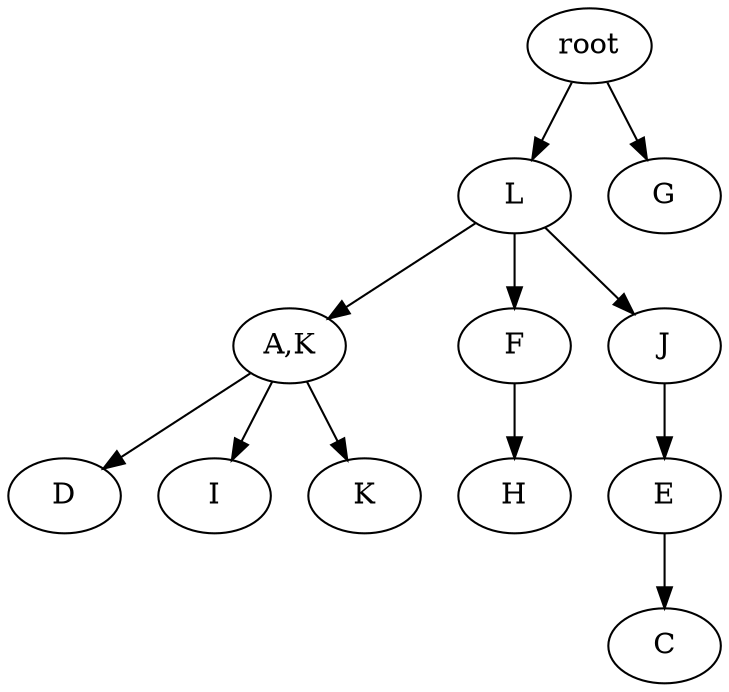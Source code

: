strict digraph G {
	graph [name=G];
	0	 [label=root];
	2	 [label=L];
	0 -> 2;
	1	 [label=G];
	0 -> 1;
	4	 [label="A,K"];
	9	 [label=D];
	4 -> 9;
	7	 [label=I];
	4 -> 7;
	8	 [label=K];
	4 -> 8;
	2 -> 4;
	3	 [label=F];
	2 -> 3;
	5	 [label=J];
	2 -> 5;
	10	 [label=E];
	11	 [label=C];
	10 -> 11;
	6	 [label=H];
	3 -> 6;
	5 -> 10;
}
